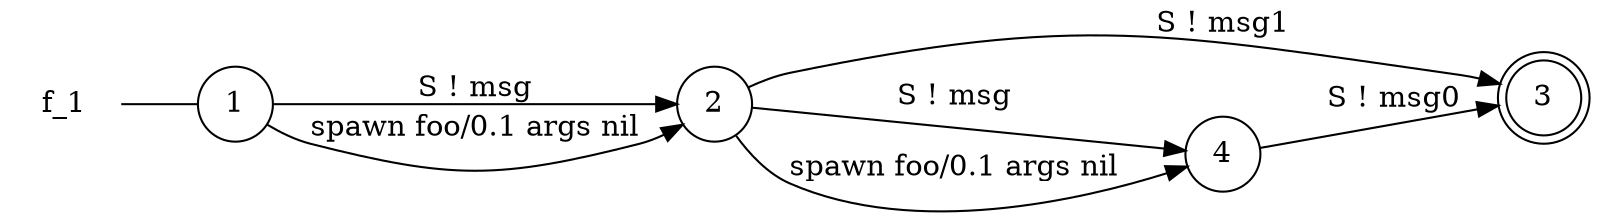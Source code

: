 digraph f_1 {
	rankdir="LR";
	n_0 [label="f_1", shape="plaintext"];
	n_1 [id="3", shape=doublecircle, label="3"];
	n_2 [id="6", shape=circle, label="2"];
	n_3 [id="2", shape=circle, label="4"];
	n_4 [id="1", shape=circle, label="1"];
	n_0 -> n_4 [arrowhead=none];

	n_3 -> n_1 [id="[$e|9]", label="S ! msg0"];
	n_4 -> n_2 [id="[$e|12]", label="S ! msg"];
	n_2 -> n_3 [id="[$e|6]", label="S ! msg"];
	n_4 -> n_2 [id="[$e|3]", label="spawn foo/0.1 args nil"];
	n_2 -> n_3 [id="[$e|10]", label="spawn foo/0.1 args nil"];
	n_2 -> n_1 [id="[$e|13]", label="S ! msg1"];
}

